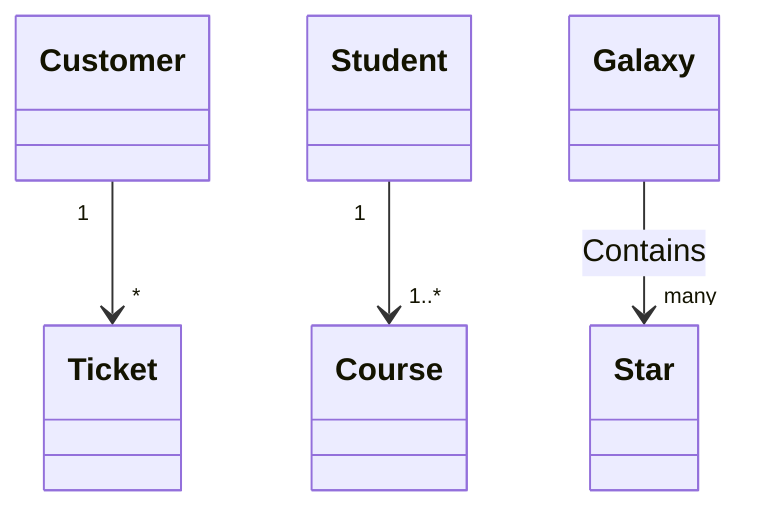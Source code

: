 classDiagram
    Customer "1" --> "*" Ticket
    Student "1" --> "1..*" Course
    Galaxy --> "many" Star : Contains